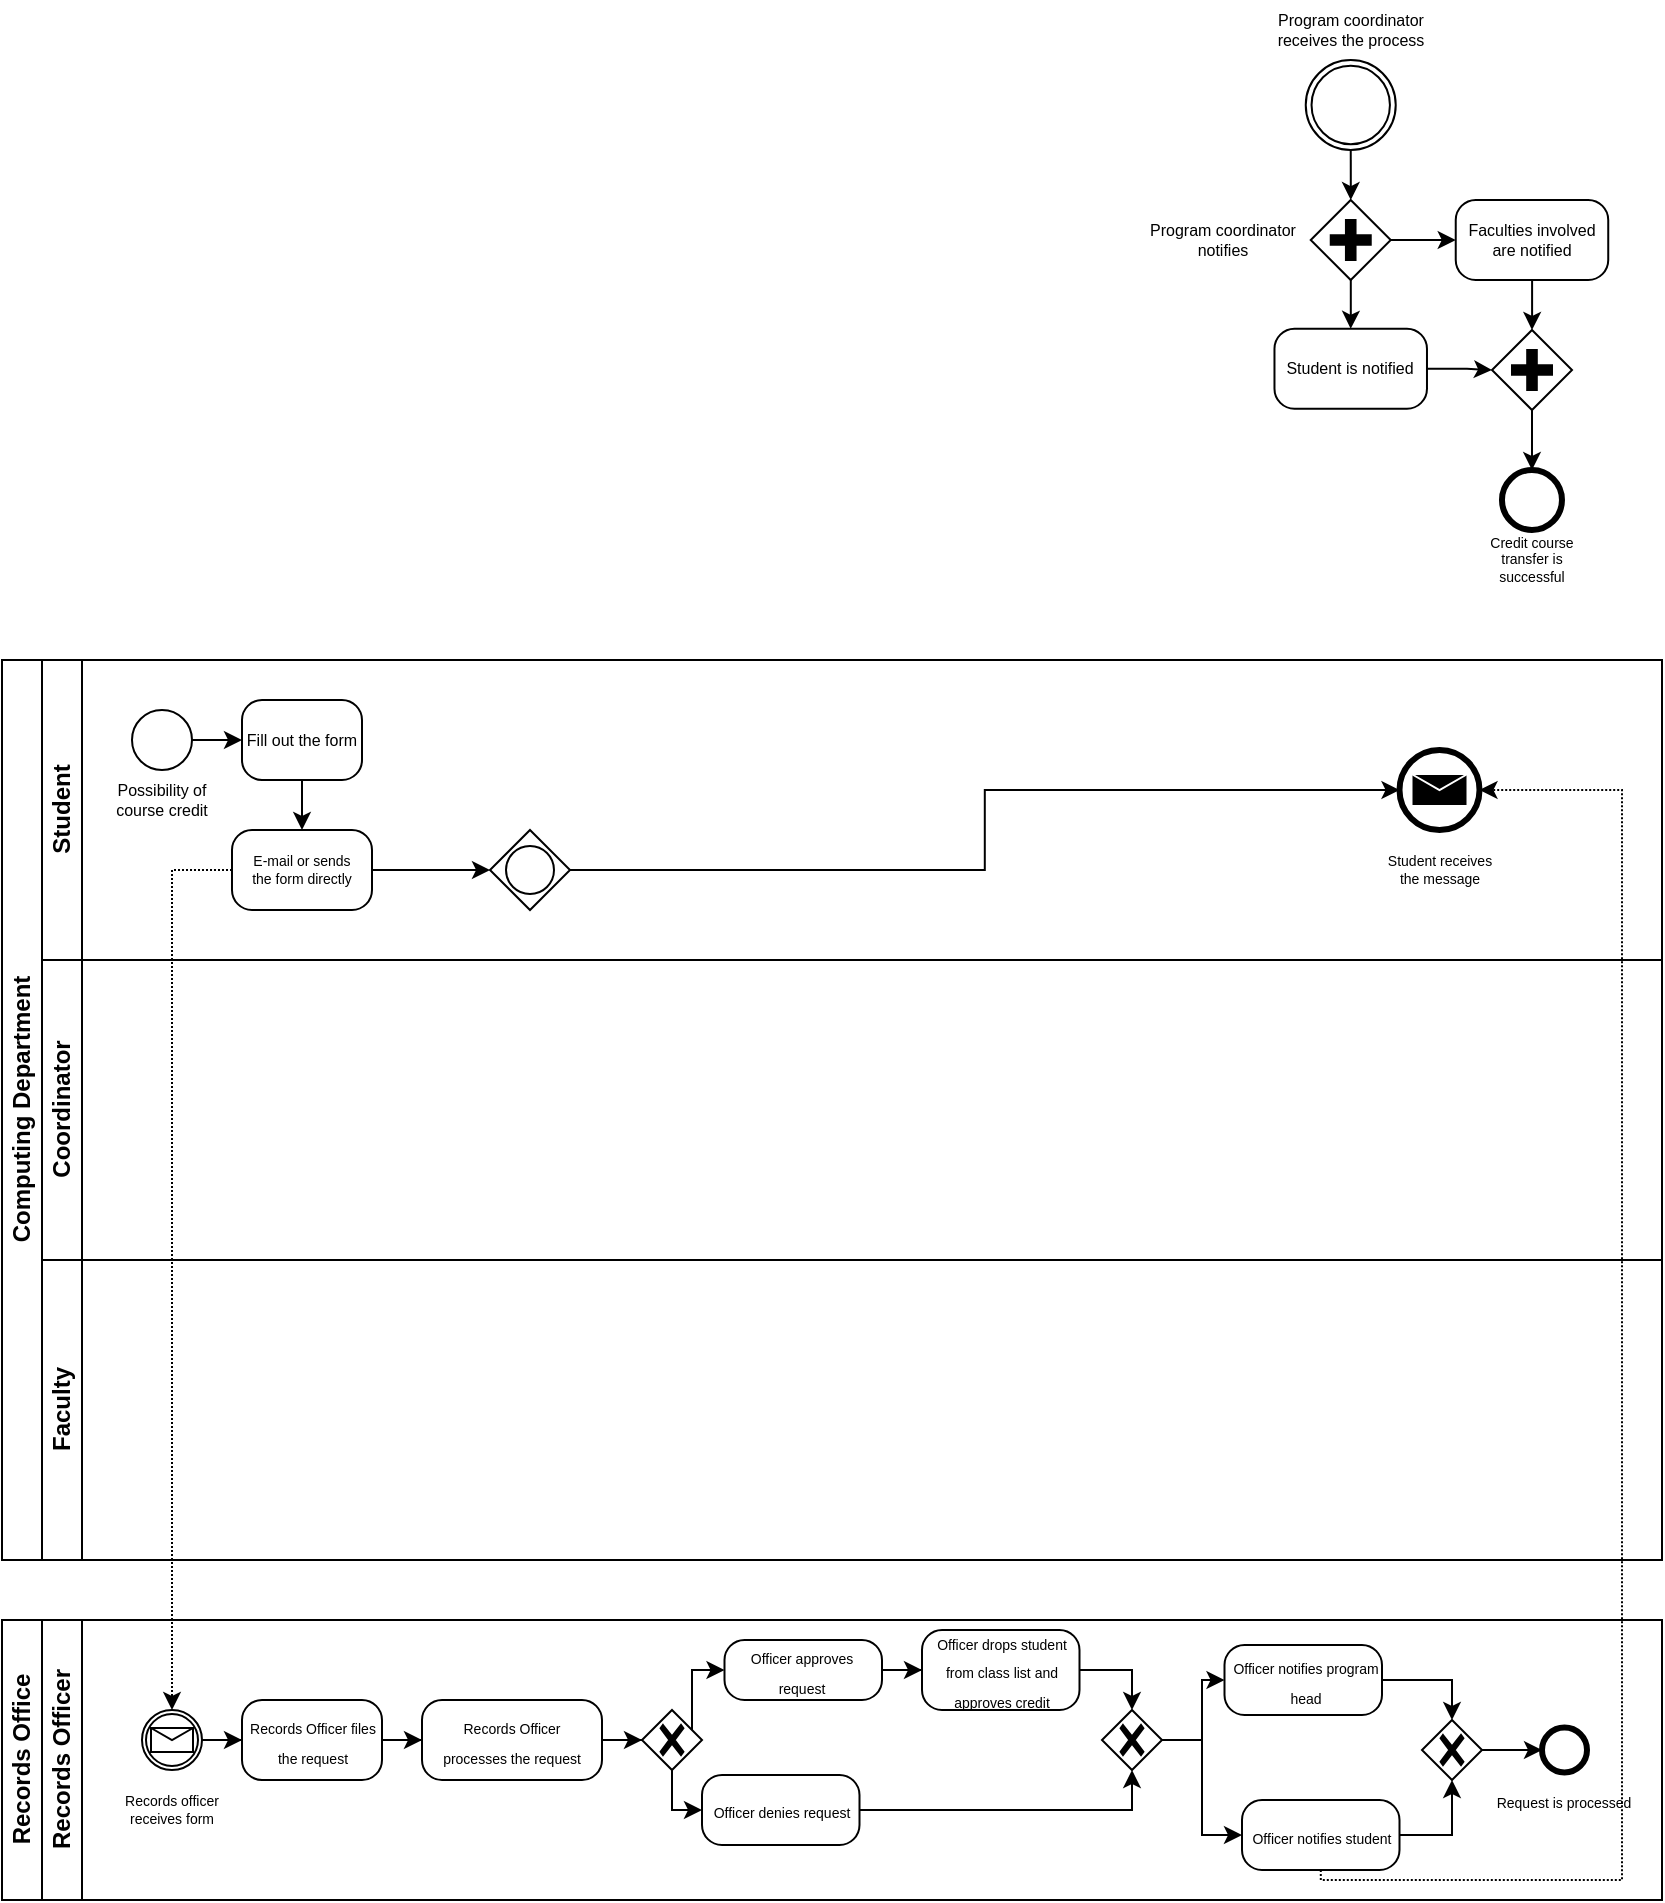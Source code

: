 <mxfile version="20.8.13" type="github">
  <diagram name="Page-1" id="qNks2tY5SsdPoUxaN__0">
    <mxGraphModel dx="717" dy="481" grid="1" gridSize="10" guides="1" tooltips="1" connect="1" arrows="1" fold="1" page="1" pageScale="1" pageWidth="850" pageHeight="1100" math="0" shadow="0">
      <root>
        <mxCell id="0" />
        <mxCell id="1" parent="0" />
        <mxCell id="3zHVbhgSwmODAuP6RIVM-2" value="" style="points=[[0.145,0.145,0],[0.5,0,0],[0.855,0.145,0],[1,0.5,0],[0.855,0.855,0],[0.5,1,0],[0.145,0.855,0],[0,0.5,0]];shape=mxgraph.bpmn.event;html=1;verticalLabelPosition=bottom;labelBackgroundColor=#ffffff;verticalAlign=top;align=center;perimeter=ellipsePerimeter;outlineConnect=0;aspect=fixed;outline=end;symbol=terminate2;" parent="1" vertex="1">
          <mxGeometry x="759.99" y="245" width="30" height="30" as="geometry" />
        </mxCell>
        <mxCell id="DYCgU-3iIGWhfeMWR1PB-26" value="Credit course transfer is successful" style="text;html=1;strokeColor=none;fillColor=none;align=center;verticalAlign=middle;whiteSpace=wrap;rounded=0;fontSize=7;" parent="1" vertex="1">
          <mxGeometry x="745" y="275" width="60" height="30" as="geometry" />
        </mxCell>
        <mxCell id="DYCgU-3iIGWhfeMWR1PB-67" value="" style="edgeStyle=orthogonalEdgeStyle;rounded=0;orthogonalLoop=1;jettySize=auto;html=1;fontSize=8;" parent="1" source="DYCgU-3iIGWhfeMWR1PB-43" target="DYCgU-3iIGWhfeMWR1PB-66" edge="1">
          <mxGeometry relative="1" as="geometry" />
        </mxCell>
        <mxCell id="DYCgU-3iIGWhfeMWR1PB-43" value="" style="points=[[0.145,0.145,0],[0.5,0,0],[0.855,0.145,0],[1,0.5,0],[0.855,0.855,0],[0.5,1,0],[0.145,0.855,0],[0,0.5,0]];shape=mxgraph.bpmn.event;html=1;verticalLabelPosition=bottom;labelBackgroundColor=#ffffff;verticalAlign=top;align=center;perimeter=ellipsePerimeter;outlineConnect=0;aspect=fixed;outline=throwing;symbol=general;fontSize=8;" parent="1" vertex="1">
          <mxGeometry x="661.87" y="40" width="45" height="45" as="geometry" />
        </mxCell>
        <mxCell id="DYCgU-3iIGWhfeMWR1PB-44" value="Program coordinator receives the process" style="text;html=1;strokeColor=none;fillColor=none;align=center;verticalAlign=middle;whiteSpace=wrap;rounded=0;fontSize=8;" parent="1" vertex="1">
          <mxGeometry x="640.74" y="10" width="87.25" height="30" as="geometry" />
        </mxCell>
        <mxCell id="DYCgU-3iIGWhfeMWR1PB-73" value="" style="edgeStyle=orthogonalEdgeStyle;rounded=0;orthogonalLoop=1;jettySize=auto;html=1;fontSize=8;" parent="1" source="DYCgU-3iIGWhfeMWR1PB-66" target="DYCgU-3iIGWhfeMWR1PB-72" edge="1">
          <mxGeometry relative="1" as="geometry" />
        </mxCell>
        <mxCell id="DYCgU-3iIGWhfeMWR1PB-74" value="" style="edgeStyle=orthogonalEdgeStyle;rounded=0;orthogonalLoop=1;jettySize=auto;html=1;fontSize=8;" parent="1" source="DYCgU-3iIGWhfeMWR1PB-66" target="DYCgU-3iIGWhfeMWR1PB-71" edge="1">
          <mxGeometry relative="1" as="geometry" />
        </mxCell>
        <mxCell id="DYCgU-3iIGWhfeMWR1PB-66" value="" style="points=[[0.25,0.25,0],[0.5,0,0],[0.75,0.25,0],[1,0.5,0],[0.75,0.75,0],[0.5,1,0],[0.25,0.75,0],[0,0.5,0]];shape=mxgraph.bpmn.gateway2;html=1;verticalLabelPosition=bottom;labelBackgroundColor=#ffffff;verticalAlign=top;align=center;perimeter=rhombusPerimeter;outlineConnect=0;outline=none;symbol=none;gwType=parallel;fontSize=8;" parent="1" vertex="1">
          <mxGeometry x="664.37" y="110" width="40" height="40" as="geometry" />
        </mxCell>
        <mxCell id="DYCgU-3iIGWhfeMWR1PB-76" value="" style="edgeStyle=orthogonalEdgeStyle;rounded=0;orthogonalLoop=1;jettySize=auto;html=1;fontSize=8;" parent="1" source="DYCgU-3iIGWhfeMWR1PB-71" target="DYCgU-3iIGWhfeMWR1PB-75" edge="1">
          <mxGeometry relative="1" as="geometry" />
        </mxCell>
        <mxCell id="DYCgU-3iIGWhfeMWR1PB-71" value="Student is notified" style="points=[[0.25,0,0],[0.5,0,0],[0.75,0,0],[1,0.25,0],[1,0.5,0],[1,0.75,0],[0.75,1,0],[0.5,1,0],[0.25,1,0],[0,0.75,0],[0,0.5,0],[0,0.25,0]];shape=mxgraph.bpmn.task;whiteSpace=wrap;rectStyle=rounded;size=10;html=1;taskMarker=abstract;fontSize=8;" parent="1" vertex="1">
          <mxGeometry x="646.24" y="174.38" width="76.25" height="40" as="geometry" />
        </mxCell>
        <mxCell id="DYCgU-3iIGWhfeMWR1PB-77" value="" style="edgeStyle=orthogonalEdgeStyle;rounded=0;orthogonalLoop=1;jettySize=auto;html=1;fontSize=8;" parent="1" source="DYCgU-3iIGWhfeMWR1PB-72" target="DYCgU-3iIGWhfeMWR1PB-75" edge="1">
          <mxGeometry relative="1" as="geometry" />
        </mxCell>
        <mxCell id="DYCgU-3iIGWhfeMWR1PB-72" value="Faculties involved are notified" style="points=[[0.25,0,0],[0.5,0,0],[0.75,0,0],[1,0.25,0],[1,0.5,0],[1,0.75,0],[0.75,1,0],[0.5,1,0],[0.25,1,0],[0,0.75,0],[0,0.5,0],[0,0.25,0]];shape=mxgraph.bpmn.task;whiteSpace=wrap;rectStyle=rounded;size=10;html=1;taskMarker=abstract;fontSize=8;" parent="1" vertex="1">
          <mxGeometry x="736.87" y="110" width="76.25" height="40" as="geometry" />
        </mxCell>
        <mxCell id="DYCgU-3iIGWhfeMWR1PB-79" value="" style="edgeStyle=orthogonalEdgeStyle;rounded=0;orthogonalLoop=1;jettySize=auto;html=1;fontSize=8;" parent="1" source="DYCgU-3iIGWhfeMWR1PB-75" target="3zHVbhgSwmODAuP6RIVM-2" edge="1">
          <mxGeometry relative="1" as="geometry" />
        </mxCell>
        <mxCell id="DYCgU-3iIGWhfeMWR1PB-75" value="" style="points=[[0.25,0.25,0],[0.5,0,0],[0.75,0.25,0],[1,0.5,0],[0.75,0.75,0],[0.5,1,0],[0.25,0.75,0],[0,0.5,0]];shape=mxgraph.bpmn.gateway2;html=1;verticalLabelPosition=bottom;labelBackgroundColor=#ffffff;verticalAlign=top;align=center;perimeter=rhombusPerimeter;outlineConnect=0;outline=none;symbol=none;gwType=parallel;fontSize=8;" parent="1" vertex="1">
          <mxGeometry x="755" y="175" width="40" height="40" as="geometry" />
        </mxCell>
        <mxCell id="DYCgU-3iIGWhfeMWR1PB-78" value="Program coordinator notifies" style="text;html=1;strokeColor=none;fillColor=none;align=center;verticalAlign=middle;whiteSpace=wrap;rounded=0;fontSize=8;" parent="1" vertex="1">
          <mxGeometry x="577.12" y="115" width="87.25" height="30" as="geometry" />
        </mxCell>
        <mxCell id="rDgQw9CvAFv0JFJ6Pj6v-3" value="&lt;div&gt;Computing Department&lt;/div&gt;" style="swimlane;childLayout=stackLayout;resizeParent=1;resizeParentMax=0;horizontal=0;startSize=20;horizontalStack=0;html=1;" parent="1" vertex="1">
          <mxGeometry x="10" y="340" width="830" height="450" as="geometry" />
        </mxCell>
        <mxCell id="rDgQw9CvAFv0JFJ6Pj6v-4" value="Student" style="swimlane;startSize=20;horizontal=0;html=1;" parent="rDgQw9CvAFv0JFJ6Pj6v-3" vertex="1">
          <mxGeometry x="20" width="810" height="150" as="geometry" />
        </mxCell>
        <mxCell id="XUx5dcqfw2Mfjjz4u_Wo-21" value="" style="edgeStyle=orthogonalEdgeStyle;rounded=0;orthogonalLoop=1;jettySize=auto;html=1;" edge="1" parent="rDgQw9CvAFv0JFJ6Pj6v-4" source="3zHVbhgSwmODAuP6RIVM-1" target="DYCgU-3iIGWhfeMWR1PB-68">
          <mxGeometry relative="1" as="geometry" />
        </mxCell>
        <mxCell id="3zHVbhgSwmODAuP6RIVM-1" value="" style="points=[[0.145,0.145,0],[0.5,0,0],[0.855,0.145,0],[1,0.5,0],[0.855,0.855,0],[0.5,1,0],[0.145,0.855,0],[0,0.5,0]];shape=mxgraph.bpmn.event;html=1;verticalLabelPosition=bottom;labelBackgroundColor=#ffffff;verticalAlign=top;align=center;perimeter=ellipsePerimeter;outlineConnect=0;aspect=fixed;outline=standard;symbol=general;" parent="rDgQw9CvAFv0JFJ6Pj6v-4" vertex="1">
          <mxGeometry x="45" y="25" width="30" height="30" as="geometry" />
        </mxCell>
        <mxCell id="3zHVbhgSwmODAuP6RIVM-3" value="Possibility of course credit" style="text;html=1;strokeColor=none;fillColor=none;align=center;verticalAlign=middle;whiteSpace=wrap;rounded=0;fontSize=8;" parent="rDgQw9CvAFv0JFJ6Pj6v-4" vertex="1">
          <mxGeometry x="30" y="55" width="60" height="30" as="geometry" />
        </mxCell>
        <mxCell id="XUx5dcqfw2Mfjjz4u_Wo-36" style="edgeStyle=orthogonalEdgeStyle;rounded=0;orthogonalLoop=1;jettySize=auto;html=1;entryX=0.5;entryY=0;entryDx=0;entryDy=0;entryPerimeter=0;" edge="1" parent="rDgQw9CvAFv0JFJ6Pj6v-4" source="DYCgU-3iIGWhfeMWR1PB-68" target="3zHVbhgSwmODAuP6RIVM-4">
          <mxGeometry relative="1" as="geometry" />
        </mxCell>
        <mxCell id="DYCgU-3iIGWhfeMWR1PB-68" value="Fill out the form" style="points=[[0.25,0,0],[0.5,0,0],[0.75,0,0],[1,0.25,0],[1,0.5,0],[1,0.75,0],[0.75,1,0],[0.5,1,0],[0.25,1,0],[0,0.75,0],[0,0.5,0],[0,0.25,0]];shape=mxgraph.bpmn.task;whiteSpace=wrap;rectStyle=rounded;size=10;html=1;taskMarker=abstract;fontSize=8;" parent="rDgQw9CvAFv0JFJ6Pj6v-4" vertex="1">
          <mxGeometry x="100" y="20" width="60" height="40" as="geometry" />
        </mxCell>
        <mxCell id="XUx5dcqfw2Mfjjz4u_Wo-68" style="edgeStyle=orthogonalEdgeStyle;rounded=0;orthogonalLoop=1;jettySize=auto;html=1;entryX=0;entryY=0.5;entryDx=0;entryDy=0;entryPerimeter=0;" edge="1" parent="rDgQw9CvAFv0JFJ6Pj6v-4" source="3zHVbhgSwmODAuP6RIVM-4" target="XUx5dcqfw2Mfjjz4u_Wo-67">
          <mxGeometry relative="1" as="geometry" />
        </mxCell>
        <mxCell id="3zHVbhgSwmODAuP6RIVM-4" value="" style="points=[[0.25,0,0],[0.5,0,0],[0.75,0,0],[1,0.25,0],[1,0.5,0],[1,0.75,0],[0.75,1,0],[0.5,1,0],[0.25,1,0],[0,0.75,0],[0,0.5,0],[0,0.25,0]];shape=mxgraph.bpmn.task;whiteSpace=wrap;rectStyle=rounded;size=10;html=1;taskMarker=abstract;" parent="rDgQw9CvAFv0JFJ6Pj6v-4" vertex="1">
          <mxGeometry x="95" y="85" width="70" height="40" as="geometry" />
        </mxCell>
        <mxCell id="3zHVbhgSwmODAuP6RIVM-8" value="E-mail or sends the form directly" style="text;html=1;strokeColor=none;fillColor=none;align=center;verticalAlign=middle;whiteSpace=wrap;rounded=0;fontSize=7;" parent="rDgQw9CvAFv0JFJ6Pj6v-4" vertex="1">
          <mxGeometry x="100" y="90" width="60" height="30" as="geometry" />
        </mxCell>
        <mxCell id="XUx5dcqfw2Mfjjz4u_Wo-70" style="edgeStyle=orthogonalEdgeStyle;rounded=0;orthogonalLoop=1;jettySize=auto;html=1;" edge="1" parent="rDgQw9CvAFv0JFJ6Pj6v-4" source="XUx5dcqfw2Mfjjz4u_Wo-67" target="XUx5dcqfw2Mfjjz4u_Wo-69">
          <mxGeometry relative="1" as="geometry" />
        </mxCell>
        <mxCell id="XUx5dcqfw2Mfjjz4u_Wo-67" value="" style="points=[[0.25,0.25,0],[0.5,0,0],[0.75,0.25,0],[1,0.5,0],[0.75,0.75,0],[0.5,1,0],[0.25,0.75,0],[0,0.5,0]];shape=mxgraph.bpmn.gateway2;html=1;verticalLabelPosition=bottom;labelBackgroundColor=#ffffff;verticalAlign=top;align=center;perimeter=rhombusPerimeter;outlineConnect=0;outline=standard;symbol=general;" vertex="1" parent="rDgQw9CvAFv0JFJ6Pj6v-4">
          <mxGeometry x="224" y="85" width="40" height="40" as="geometry" />
        </mxCell>
        <mxCell id="XUx5dcqfw2Mfjjz4u_Wo-69" value="" style="points=[[0.145,0.145,0],[0.5,0,0],[0.855,0.145,0],[1,0.5,0],[0.855,0.855,0],[0.5,1,0],[0.145,0.855,0],[0,0.5,0]];shape=mxgraph.bpmn.event;html=1;verticalLabelPosition=bottom;labelBackgroundColor=#ffffff;verticalAlign=top;align=center;perimeter=ellipsePerimeter;outlineConnect=0;aspect=fixed;outline=end;symbol=message;" vertex="1" parent="rDgQw9CvAFv0JFJ6Pj6v-4">
          <mxGeometry x="678.75" y="45" width="40" height="40" as="geometry" />
        </mxCell>
        <mxCell id="XUx5dcqfw2Mfjjz4u_Wo-71" value="Student receives the message" style="text;html=1;strokeColor=none;fillColor=none;align=center;verticalAlign=middle;whiteSpace=wrap;rounded=0;fontSize=7;" vertex="1" parent="rDgQw9CvAFv0JFJ6Pj6v-4">
          <mxGeometry x="668.75" y="90" width="60" height="30" as="geometry" />
        </mxCell>
        <mxCell id="rDgQw9CvAFv0JFJ6Pj6v-5" value="Coordinator" style="swimlane;startSize=20;horizontal=0;html=1;" parent="rDgQw9CvAFv0JFJ6Pj6v-3" vertex="1">
          <mxGeometry x="20" y="150" width="810" height="150" as="geometry" />
        </mxCell>
        <mxCell id="rDgQw9CvAFv0JFJ6Pj6v-6" value="Faculty" style="swimlane;startSize=20;horizontal=0;html=1;" parent="rDgQw9CvAFv0JFJ6Pj6v-3" vertex="1">
          <mxGeometry x="20" y="300" width="810" height="150" as="geometry" />
        </mxCell>
        <mxCell id="XUx5dcqfw2Mfjjz4u_Wo-1" value="&lt;div&gt;Records Office&lt;br&gt;&lt;/div&gt;" style="swimlane;childLayout=stackLayout;resizeParent=1;resizeParentMax=0;horizontal=0;startSize=20;horizontalStack=0;html=1;" vertex="1" parent="1">
          <mxGeometry x="10" y="820" width="830" height="140" as="geometry" />
        </mxCell>
        <mxCell id="XUx5dcqfw2Mfjjz4u_Wo-2" value="Records Officer" style="swimlane;startSize=20;horizontal=0;html=1;" vertex="1" parent="XUx5dcqfw2Mfjjz4u_Wo-1">
          <mxGeometry x="20" width="810" height="140" as="geometry" />
        </mxCell>
        <mxCell id="XUx5dcqfw2Mfjjz4u_Wo-27" style="edgeStyle=orthogonalEdgeStyle;rounded=0;orthogonalLoop=1;jettySize=auto;html=1;entryX=0;entryY=0.5;entryDx=0;entryDy=0;entryPerimeter=0;" edge="1" parent="XUx5dcqfw2Mfjjz4u_Wo-2" source="XUx5dcqfw2Mfjjz4u_Wo-25" target="DYCgU-3iIGWhfeMWR1PB-17">
          <mxGeometry relative="1" as="geometry" />
        </mxCell>
        <mxCell id="XUx5dcqfw2Mfjjz4u_Wo-25" value="" style="points=[[0.145,0.145,0],[0.5,0,0],[0.855,0.145,0],[1,0.5,0],[0.855,0.855,0],[0.5,1,0],[0.145,0.855,0],[0,0.5,0]];shape=mxgraph.bpmn.event;html=1;verticalLabelPosition=bottom;labelBackgroundColor=#ffffff;verticalAlign=top;align=center;perimeter=ellipsePerimeter;outlineConnect=0;aspect=fixed;outline=catching;symbol=message;" vertex="1" parent="XUx5dcqfw2Mfjjz4u_Wo-2">
          <mxGeometry x="50" y="45" width="30" height="30" as="geometry" />
        </mxCell>
        <mxCell id="DYCgU-3iIGWhfeMWR1PB-10" value="Records officer receives form" style="text;html=1;strokeColor=none;fillColor=none;align=center;verticalAlign=middle;whiteSpace=wrap;rounded=0;fontSize=7;" parent="XUx5dcqfw2Mfjjz4u_Wo-2" vertex="1">
          <mxGeometry x="35" y="80" width="60" height="30" as="geometry" />
        </mxCell>
        <mxCell id="XUx5dcqfw2Mfjjz4u_Wo-32" style="edgeStyle=orthogonalEdgeStyle;rounded=0;orthogonalLoop=1;jettySize=auto;html=1;entryX=0;entryY=0.5;entryDx=0;entryDy=0;entryPerimeter=0;" edge="1" parent="XUx5dcqfw2Mfjjz4u_Wo-2" source="DYCgU-3iIGWhfeMWR1PB-17" target="XUx5dcqfw2Mfjjz4u_Wo-28">
          <mxGeometry relative="1" as="geometry" />
        </mxCell>
        <mxCell id="DYCgU-3iIGWhfeMWR1PB-17" value="" style="points=[[0.25,0,0],[0.5,0,0],[0.75,0,0],[1,0.25,0],[1,0.5,0],[1,0.75,0],[0.75,1,0],[0.5,1,0],[0.25,1,0],[0,0.75,0],[0,0.5,0],[0,0.25,0]];shape=mxgraph.bpmn.task;whiteSpace=wrap;rectStyle=rounded;size=10;html=1;taskMarker=abstract;" parent="XUx5dcqfw2Mfjjz4u_Wo-2" vertex="1">
          <mxGeometry x="100" y="40" width="70" height="40" as="geometry" />
        </mxCell>
        <mxCell id="DYCgU-3iIGWhfeMWR1PB-18" value="&lt;font style=&quot;font-size: 7px;&quot;&gt;Records Officer files the request&lt;br&gt;&lt;/font&gt;" style="text;html=1;strokeColor=none;fillColor=none;align=center;verticalAlign=middle;whiteSpace=wrap;rounded=0;" parent="XUx5dcqfw2Mfjjz4u_Wo-2" vertex="1">
          <mxGeometry x="102.5" y="47.5" width="65" height="25" as="geometry" />
        </mxCell>
        <mxCell id="XUx5dcqfw2Mfjjz4u_Wo-35" style="edgeStyle=orthogonalEdgeStyle;rounded=0;orthogonalLoop=1;jettySize=auto;html=1;" edge="1" parent="XUx5dcqfw2Mfjjz4u_Wo-2" source="XUx5dcqfw2Mfjjz4u_Wo-28" target="XUx5dcqfw2Mfjjz4u_Wo-33">
          <mxGeometry relative="1" as="geometry" />
        </mxCell>
        <mxCell id="XUx5dcqfw2Mfjjz4u_Wo-28" value="" style="points=[[0.25,0,0],[0.5,0,0],[0.75,0,0],[1,0.25,0],[1,0.5,0],[1,0.75,0],[0.75,1,0],[0.5,1,0],[0.25,1,0],[0,0.75,0],[0,0.5,0],[0,0.25,0]];shape=mxgraph.bpmn.task;whiteSpace=wrap;rectStyle=rounded;size=10;html=1;taskMarker=abstract;" vertex="1" parent="XUx5dcqfw2Mfjjz4u_Wo-2">
          <mxGeometry x="190" y="40" width="90" height="40" as="geometry" />
        </mxCell>
        <mxCell id="XUx5dcqfw2Mfjjz4u_Wo-29" value="&lt;font style=&quot;font-size: 7px;&quot;&gt;Records Officer processes the request&lt;br&gt;&lt;/font&gt;" style="text;html=1;strokeColor=none;fillColor=none;align=center;verticalAlign=middle;whiteSpace=wrap;rounded=0;" vertex="1" parent="XUx5dcqfw2Mfjjz4u_Wo-2">
          <mxGeometry x="196.25" y="47.5" width="77.5" height="25" as="geometry" />
        </mxCell>
        <mxCell id="XUx5dcqfw2Mfjjz4u_Wo-41" style="edgeStyle=orthogonalEdgeStyle;rounded=0;orthogonalLoop=1;jettySize=auto;html=1;entryX=0;entryY=0.5;entryDx=0;entryDy=0;entryPerimeter=0;" edge="1" parent="XUx5dcqfw2Mfjjz4u_Wo-2" source="XUx5dcqfw2Mfjjz4u_Wo-33" target="XUx5dcqfw2Mfjjz4u_Wo-37">
          <mxGeometry relative="1" as="geometry">
            <Array as="points">
              <mxPoint x="325" y="25" />
            </Array>
          </mxGeometry>
        </mxCell>
        <mxCell id="XUx5dcqfw2Mfjjz4u_Wo-42" style="edgeStyle=orthogonalEdgeStyle;rounded=0;orthogonalLoop=1;jettySize=auto;html=1;entryX=0;entryY=0.5;entryDx=0;entryDy=0;entryPerimeter=0;" edge="1" parent="XUx5dcqfw2Mfjjz4u_Wo-2" source="XUx5dcqfw2Mfjjz4u_Wo-33" target="XUx5dcqfw2Mfjjz4u_Wo-38">
          <mxGeometry relative="1" as="geometry" />
        </mxCell>
        <mxCell id="XUx5dcqfw2Mfjjz4u_Wo-33" value="" style="points=[[0.25,0.25,0],[0.5,0,0],[0.75,0.25,0],[1,0.5,0],[0.75,0.75,0],[0.5,1,0],[0.25,0.75,0],[0,0.5,0]];shape=mxgraph.bpmn.gateway2;html=1;verticalLabelPosition=bottom;labelBackgroundColor=#ffffff;verticalAlign=top;align=center;perimeter=rhombusPerimeter;outlineConnect=0;outline=none;symbol=none;gwType=exclusive;" vertex="1" parent="XUx5dcqfw2Mfjjz4u_Wo-2">
          <mxGeometry x="300" y="45" width="30" height="30" as="geometry" />
        </mxCell>
        <mxCell id="XUx5dcqfw2Mfjjz4u_Wo-46" style="edgeStyle=orthogonalEdgeStyle;rounded=0;orthogonalLoop=1;jettySize=auto;html=1;entryX=0;entryY=0.5;entryDx=0;entryDy=0;entryPerimeter=0;" edge="1" parent="XUx5dcqfw2Mfjjz4u_Wo-2" source="XUx5dcqfw2Mfjjz4u_Wo-37" target="XUx5dcqfw2Mfjjz4u_Wo-44">
          <mxGeometry relative="1" as="geometry" />
        </mxCell>
        <mxCell id="XUx5dcqfw2Mfjjz4u_Wo-37" value="" style="points=[[0.25,0,0],[0.5,0,0],[0.75,0,0],[1,0.25,0],[1,0.5,0],[1,0.75,0],[0.75,1,0],[0.5,1,0],[0.25,1,0],[0,0.75,0],[0,0.5,0],[0,0.25,0]];shape=mxgraph.bpmn.task;whiteSpace=wrap;rectStyle=rounded;size=10;html=1;taskMarker=abstract;" vertex="1" parent="XUx5dcqfw2Mfjjz4u_Wo-2">
          <mxGeometry x="341.25" y="10" width="78.75" height="30" as="geometry" />
        </mxCell>
        <mxCell id="XUx5dcqfw2Mfjjz4u_Wo-38" value="" style="points=[[0.25,0,0],[0.5,0,0],[0.75,0,0],[1,0.25,0],[1,0.5,0],[1,0.75,0],[0.75,1,0],[0.5,1,0],[0.25,1,0],[0,0.75,0],[0,0.5,0],[0,0.25,0]];shape=mxgraph.bpmn.task;whiteSpace=wrap;rectStyle=rounded;size=10;html=1;taskMarker=abstract;" vertex="1" parent="XUx5dcqfw2Mfjjz4u_Wo-2">
          <mxGeometry x="330" y="77.5" width="78.75" height="35" as="geometry" />
        </mxCell>
        <mxCell id="XUx5dcqfw2Mfjjz4u_Wo-39" value="&lt;font style=&quot;font-size: 7px;&quot;&gt;Officer approves request&lt;br&gt;&lt;/font&gt;" style="text;html=1;strokeColor=none;fillColor=none;align=center;verticalAlign=middle;whiteSpace=wrap;rounded=0;" vertex="1" parent="XUx5dcqfw2Mfjjz4u_Wo-2">
          <mxGeometry x="341.25" y="16.25" width="77.5" height="17.5" as="geometry" />
        </mxCell>
        <mxCell id="XUx5dcqfw2Mfjjz4u_Wo-50" style="edgeStyle=orthogonalEdgeStyle;rounded=0;orthogonalLoop=1;jettySize=auto;html=1;entryX=0.5;entryY=1;entryDx=0;entryDy=0;entryPerimeter=0;" edge="1" parent="XUx5dcqfw2Mfjjz4u_Wo-2" source="XUx5dcqfw2Mfjjz4u_Wo-40" target="XUx5dcqfw2Mfjjz4u_Wo-47">
          <mxGeometry relative="1" as="geometry" />
        </mxCell>
        <mxCell id="XUx5dcqfw2Mfjjz4u_Wo-40" value="&lt;font style=&quot;font-size: 7px;&quot;&gt;Officer denies request&lt;br&gt;&lt;/font&gt;" style="text;html=1;strokeColor=none;fillColor=none;align=center;verticalAlign=middle;whiteSpace=wrap;rounded=0;" vertex="1" parent="XUx5dcqfw2Mfjjz4u_Wo-2">
          <mxGeometry x="331.25" y="82.5" width="77.5" height="25" as="geometry" />
        </mxCell>
        <mxCell id="XUx5dcqfw2Mfjjz4u_Wo-49" style="edgeStyle=orthogonalEdgeStyle;rounded=0;orthogonalLoop=1;jettySize=auto;html=1;entryX=0.5;entryY=0;entryDx=0;entryDy=0;entryPerimeter=0;" edge="1" parent="XUx5dcqfw2Mfjjz4u_Wo-2" source="XUx5dcqfw2Mfjjz4u_Wo-44" target="XUx5dcqfw2Mfjjz4u_Wo-47">
          <mxGeometry relative="1" as="geometry" />
        </mxCell>
        <mxCell id="XUx5dcqfw2Mfjjz4u_Wo-44" value="" style="points=[[0.25,0,0],[0.5,0,0],[0.75,0,0],[1,0.25,0],[1,0.5,0],[1,0.75,0],[0.75,1,0],[0.5,1,0],[0.25,1,0],[0,0.75,0],[0,0.5,0],[0,0.25,0]];shape=mxgraph.bpmn.task;whiteSpace=wrap;rectStyle=rounded;size=10;html=1;taskMarker=abstract;" vertex="1" parent="XUx5dcqfw2Mfjjz4u_Wo-2">
          <mxGeometry x="440" y="5" width="78.75" height="40" as="geometry" />
        </mxCell>
        <mxCell id="XUx5dcqfw2Mfjjz4u_Wo-43" value="&lt;font style=&quot;font-size: 7px;&quot;&gt;Officer drops student from class list and approves credit&lt;br&gt;&lt;/font&gt;" style="text;html=1;strokeColor=none;fillColor=none;align=center;verticalAlign=middle;whiteSpace=wrap;rounded=0;" vertex="1" parent="XUx5dcqfw2Mfjjz4u_Wo-2">
          <mxGeometry x="441.25" y="16.25" width="77.5" height="17.5" as="geometry" />
        </mxCell>
        <mxCell id="XUx5dcqfw2Mfjjz4u_Wo-55" style="edgeStyle=orthogonalEdgeStyle;rounded=0;orthogonalLoop=1;jettySize=auto;html=1;entryX=0;entryY=0.5;entryDx=0;entryDy=0;entryPerimeter=0;" edge="1" parent="XUx5dcqfw2Mfjjz4u_Wo-2" source="XUx5dcqfw2Mfjjz4u_Wo-47" target="XUx5dcqfw2Mfjjz4u_Wo-52">
          <mxGeometry relative="1" as="geometry" />
        </mxCell>
        <mxCell id="XUx5dcqfw2Mfjjz4u_Wo-57" style="edgeStyle=orthogonalEdgeStyle;rounded=0;orthogonalLoop=1;jettySize=auto;html=1;entryX=0;entryY=0.5;entryDx=0;entryDy=0;entryPerimeter=0;" edge="1" parent="XUx5dcqfw2Mfjjz4u_Wo-2" source="XUx5dcqfw2Mfjjz4u_Wo-47" target="XUx5dcqfw2Mfjjz4u_Wo-53">
          <mxGeometry relative="1" as="geometry" />
        </mxCell>
        <mxCell id="XUx5dcqfw2Mfjjz4u_Wo-47" value="" style="points=[[0.25,0.25,0],[0.5,0,0],[0.75,0.25,0],[1,0.5,0],[0.75,0.75,0],[0.5,1,0],[0.25,0.75,0],[0,0.5,0]];shape=mxgraph.bpmn.gateway2;html=1;verticalLabelPosition=bottom;labelBackgroundColor=#ffffff;verticalAlign=top;align=center;perimeter=rhombusPerimeter;outlineConnect=0;outline=none;symbol=none;gwType=exclusive;" vertex="1" parent="XUx5dcqfw2Mfjjz4u_Wo-2">
          <mxGeometry x="530" y="45" width="30" height="30" as="geometry" />
        </mxCell>
        <mxCell id="XUx5dcqfw2Mfjjz4u_Wo-59" style="edgeStyle=orthogonalEdgeStyle;rounded=0;orthogonalLoop=1;jettySize=auto;html=1;entryX=0.5;entryY=0;entryDx=0;entryDy=0;entryPerimeter=0;" edge="1" parent="XUx5dcqfw2Mfjjz4u_Wo-2" source="XUx5dcqfw2Mfjjz4u_Wo-52" target="XUx5dcqfw2Mfjjz4u_Wo-58">
          <mxGeometry relative="1" as="geometry" />
        </mxCell>
        <mxCell id="XUx5dcqfw2Mfjjz4u_Wo-52" value="" style="points=[[0.25,0,0],[0.5,0,0],[0.75,0,0],[1,0.25,0],[1,0.5,0],[1,0.75,0],[0.75,1,0],[0.5,1,0],[0.25,1,0],[0,0.75,0],[0,0.5,0],[0,0.25,0]];shape=mxgraph.bpmn.task;whiteSpace=wrap;rectStyle=rounded;size=10;html=1;taskMarker=abstract;" vertex="1" parent="XUx5dcqfw2Mfjjz4u_Wo-2">
          <mxGeometry x="591.25" y="12.5" width="78.75" height="35" as="geometry" />
        </mxCell>
        <mxCell id="XUx5dcqfw2Mfjjz4u_Wo-51" value="&lt;font style=&quot;font-size: 7px;&quot;&gt;Officer notifies program head&lt;br&gt;&lt;/font&gt;" style="text;html=1;strokeColor=none;fillColor=none;align=center;verticalAlign=middle;whiteSpace=wrap;rounded=0;" vertex="1" parent="XUx5dcqfw2Mfjjz4u_Wo-2">
          <mxGeometry x="592.5" y="17.5" width="77.5" height="25" as="geometry" />
        </mxCell>
        <mxCell id="XUx5dcqfw2Mfjjz4u_Wo-61" style="edgeStyle=orthogonalEdgeStyle;rounded=0;orthogonalLoop=1;jettySize=auto;html=1;entryX=0.5;entryY=1;entryDx=0;entryDy=0;entryPerimeter=0;" edge="1" parent="XUx5dcqfw2Mfjjz4u_Wo-2" source="XUx5dcqfw2Mfjjz4u_Wo-53" target="XUx5dcqfw2Mfjjz4u_Wo-58">
          <mxGeometry relative="1" as="geometry" />
        </mxCell>
        <mxCell id="XUx5dcqfw2Mfjjz4u_Wo-53" value="" style="points=[[0.25,0,0],[0.5,0,0],[0.75,0,0],[1,0.25,0],[1,0.5,0],[1,0.75,0],[0.75,1,0],[0.5,1,0],[0.25,1,0],[0,0.75,0],[0,0.5,0],[0,0.25,0]];shape=mxgraph.bpmn.task;whiteSpace=wrap;rectStyle=rounded;size=10;html=1;taskMarker=abstract;" vertex="1" parent="XUx5dcqfw2Mfjjz4u_Wo-2">
          <mxGeometry x="600" y="90" width="78.75" height="35" as="geometry" />
        </mxCell>
        <mxCell id="XUx5dcqfw2Mfjjz4u_Wo-54" value="&lt;font style=&quot;font-size: 7px;&quot;&gt;Officer notifies student&lt;br&gt;&lt;/font&gt;" style="text;html=1;strokeColor=none;fillColor=none;align=center;verticalAlign=middle;whiteSpace=wrap;rounded=0;" vertex="1" parent="XUx5dcqfw2Mfjjz4u_Wo-2">
          <mxGeometry x="601.25" y="95" width="77.5" height="25" as="geometry" />
        </mxCell>
        <mxCell id="XUx5dcqfw2Mfjjz4u_Wo-64" style="edgeStyle=orthogonalEdgeStyle;rounded=0;orthogonalLoop=1;jettySize=auto;html=1;" edge="1" parent="XUx5dcqfw2Mfjjz4u_Wo-2" source="XUx5dcqfw2Mfjjz4u_Wo-58" target="XUx5dcqfw2Mfjjz4u_Wo-63">
          <mxGeometry relative="1" as="geometry" />
        </mxCell>
        <mxCell id="XUx5dcqfw2Mfjjz4u_Wo-58" value="" style="points=[[0.25,0.25,0],[0.5,0,0],[0.75,0.25,0],[1,0.5,0],[0.75,0.75,0],[0.5,1,0],[0.25,0.75,0],[0,0.5,0]];shape=mxgraph.bpmn.gateway2;html=1;verticalLabelPosition=bottom;labelBackgroundColor=#ffffff;verticalAlign=top;align=center;perimeter=rhombusPerimeter;outlineConnect=0;outline=none;symbol=none;gwType=exclusive;" vertex="1" parent="XUx5dcqfw2Mfjjz4u_Wo-2">
          <mxGeometry x="690" y="50" width="30" height="30" as="geometry" />
        </mxCell>
        <mxCell id="XUx5dcqfw2Mfjjz4u_Wo-63" value="" style="points=[[0.145,0.145,0],[0.5,0,0],[0.855,0.145,0],[1,0.5,0],[0.855,0.855,0],[0.5,1,0],[0.145,0.855,0],[0,0.5,0]];shape=mxgraph.bpmn.event;html=1;verticalLabelPosition=bottom;labelBackgroundColor=#ffffff;verticalAlign=top;align=center;perimeter=ellipsePerimeter;outlineConnect=0;aspect=fixed;outline=end;symbol=terminate2;" vertex="1" parent="XUx5dcqfw2Mfjjz4u_Wo-2">
          <mxGeometry x="750" y="53.75" width="22.5" height="22.5" as="geometry" />
        </mxCell>
        <mxCell id="XUx5dcqfw2Mfjjz4u_Wo-65" value="&lt;font style=&quot;font-size: 7px;&quot;&gt;Request is processed&lt;br&gt;&lt;/font&gt;" style="text;html=1;strokeColor=none;fillColor=none;align=center;verticalAlign=middle;whiteSpace=wrap;rounded=0;" vertex="1" parent="XUx5dcqfw2Mfjjz4u_Wo-2">
          <mxGeometry x="726.25" y="77.5" width="70" height="25" as="geometry" />
        </mxCell>
        <mxCell id="XUx5dcqfw2Mfjjz4u_Wo-26" style="edgeStyle=orthogonalEdgeStyle;rounded=0;orthogonalLoop=1;jettySize=auto;html=1;entryX=0.5;entryY=0;entryDx=0;entryDy=0;entryPerimeter=0;dashed=1;dashPattern=1 1;" edge="1" parent="1" source="3zHVbhgSwmODAuP6RIVM-4" target="XUx5dcqfw2Mfjjz4u_Wo-25">
          <mxGeometry relative="1" as="geometry">
            <mxPoint x="230.0" y="690" as="targetPoint" />
          </mxGeometry>
        </mxCell>
        <mxCell id="XUx5dcqfw2Mfjjz4u_Wo-73" style="edgeStyle=orthogonalEdgeStyle;rounded=0;orthogonalLoop=1;jettySize=auto;html=1;entryX=1;entryY=0.5;entryDx=0;entryDy=0;entryPerimeter=0;dashed=1;dashPattern=1 1;" edge="1" parent="1" source="XUx5dcqfw2Mfjjz4u_Wo-53" target="XUx5dcqfw2Mfjjz4u_Wo-69">
          <mxGeometry relative="1" as="geometry">
            <Array as="points">
              <mxPoint x="669" y="950" />
              <mxPoint x="820" y="950" />
              <mxPoint x="820" y="405" />
            </Array>
          </mxGeometry>
        </mxCell>
      </root>
    </mxGraphModel>
  </diagram>
</mxfile>
